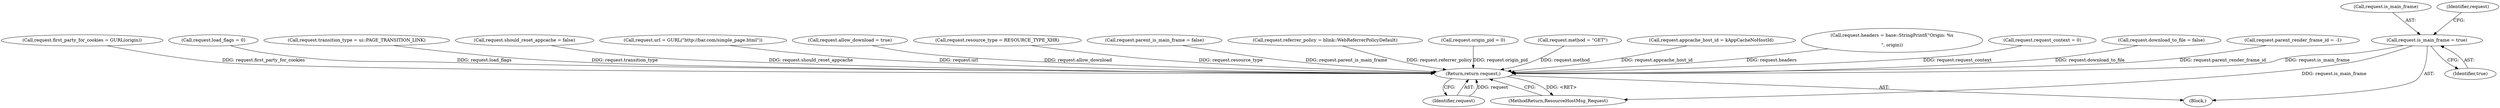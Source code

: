 digraph "0_Chrome_1af4fada49c4f3890f16daac31d38379a9d782b2_0@API" {
"1000168" [label="(Call,request.is_main_frame = true)"];
"1000194" [label="(Return,return request;)"];
"1000121" [label="(Call,request.referrer_policy = blink::WebReferrerPolicyDefault)"];
"1000138" [label="(Call,request.origin_pid = 0)"];
"1000195" [label="(Identifier,request)"];
"1000104" [label="(Call,request.method = \"GET\")"];
"1000153" [label="(Call,request.appcache_host_id = kAppCacheNoHostId)"];
"1000126" [label="(Call,request.headers = base::StringPrintf(\"Origin: %s\r\n\", origin))"];
"1000148" [label="(Call,request.request_context = 0)"];
"1000172" [label="(Identifier,true)"];
"1000158" [label="(Call,request.download_to_file = false)"];
"1000178" [label="(Call,request.parent_render_frame_id = -1)"];
"1000168" [label="(Call,request.is_main_frame = true)"];
"1000115" [label="(Call,request.first_party_for_cookies = GURL(origin))"];
"1000196" [label="(MethodReturn,ResourceHostMsg_Request)"];
"1000169" [label="(Call,request.is_main_frame)"];
"1000194" [label="(Return,return request;)"];
"1000175" [label="(Identifier,request)"];
"1000102" [label="(Block,)"];
"1000133" [label="(Call,request.load_flags = 0)"];
"1000184" [label="(Call,request.transition_type = ui::PAGE_TRANSITION_LINK)"];
"1000163" [label="(Call,request.should_reset_appcache = false)"];
"1000109" [label="(Call,request.url = GURL(\"http://bar.com/simple_page.html\"))"];
"1000189" [label="(Call,request.allow_download = true)"];
"1000143" [label="(Call,request.resource_type = RESOURCE_TYPE_XHR)"];
"1000173" [label="(Call,request.parent_is_main_frame = false)"];
"1000168" -> "1000102"  [label="AST: "];
"1000168" -> "1000172"  [label="CFG: "];
"1000169" -> "1000168"  [label="AST: "];
"1000172" -> "1000168"  [label="AST: "];
"1000175" -> "1000168"  [label="CFG: "];
"1000168" -> "1000196"  [label="DDG: request.is_main_frame"];
"1000168" -> "1000194"  [label="DDG: request.is_main_frame"];
"1000194" -> "1000102"  [label="AST: "];
"1000194" -> "1000195"  [label="CFG: "];
"1000195" -> "1000194"  [label="AST: "];
"1000196" -> "1000194"  [label="CFG: "];
"1000194" -> "1000196"  [label="DDG: <RET>"];
"1000195" -> "1000194"  [label="DDG: request"];
"1000158" -> "1000194"  [label="DDG: request.download_to_file"];
"1000163" -> "1000194"  [label="DDG: request.should_reset_appcache"];
"1000184" -> "1000194"  [label="DDG: request.transition_type"];
"1000178" -> "1000194"  [label="DDG: request.parent_render_frame_id"];
"1000104" -> "1000194"  [label="DDG: request.method"];
"1000138" -> "1000194"  [label="DDG: request.origin_pid"];
"1000148" -> "1000194"  [label="DDG: request.request_context"];
"1000126" -> "1000194"  [label="DDG: request.headers"];
"1000153" -> "1000194"  [label="DDG: request.appcache_host_id"];
"1000109" -> "1000194"  [label="DDG: request.url"];
"1000121" -> "1000194"  [label="DDG: request.referrer_policy"];
"1000115" -> "1000194"  [label="DDG: request.first_party_for_cookies"];
"1000173" -> "1000194"  [label="DDG: request.parent_is_main_frame"];
"1000189" -> "1000194"  [label="DDG: request.allow_download"];
"1000143" -> "1000194"  [label="DDG: request.resource_type"];
"1000133" -> "1000194"  [label="DDG: request.load_flags"];
}

